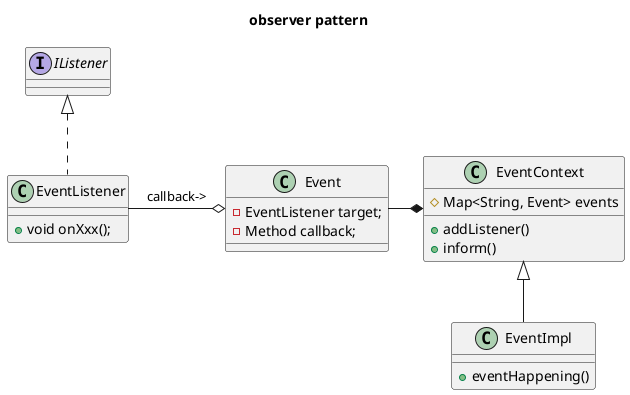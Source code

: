 @startuml
title observer pattern

interface IListener{
}

class EventListener{
    + void onXxx();
}

class Event{
    - EventListener target;
    - Method callback;
}

class EventContext{
    # Map<String, Event> events
    + addListener()
    + inform()
}

class EventImpl{
    + eventHappening()
}

EventImpl -up-|> EventContext
EventListener .up.|> IListener

EventListener -right-o Event: callback->
Event -right-* EventContext

@enduml